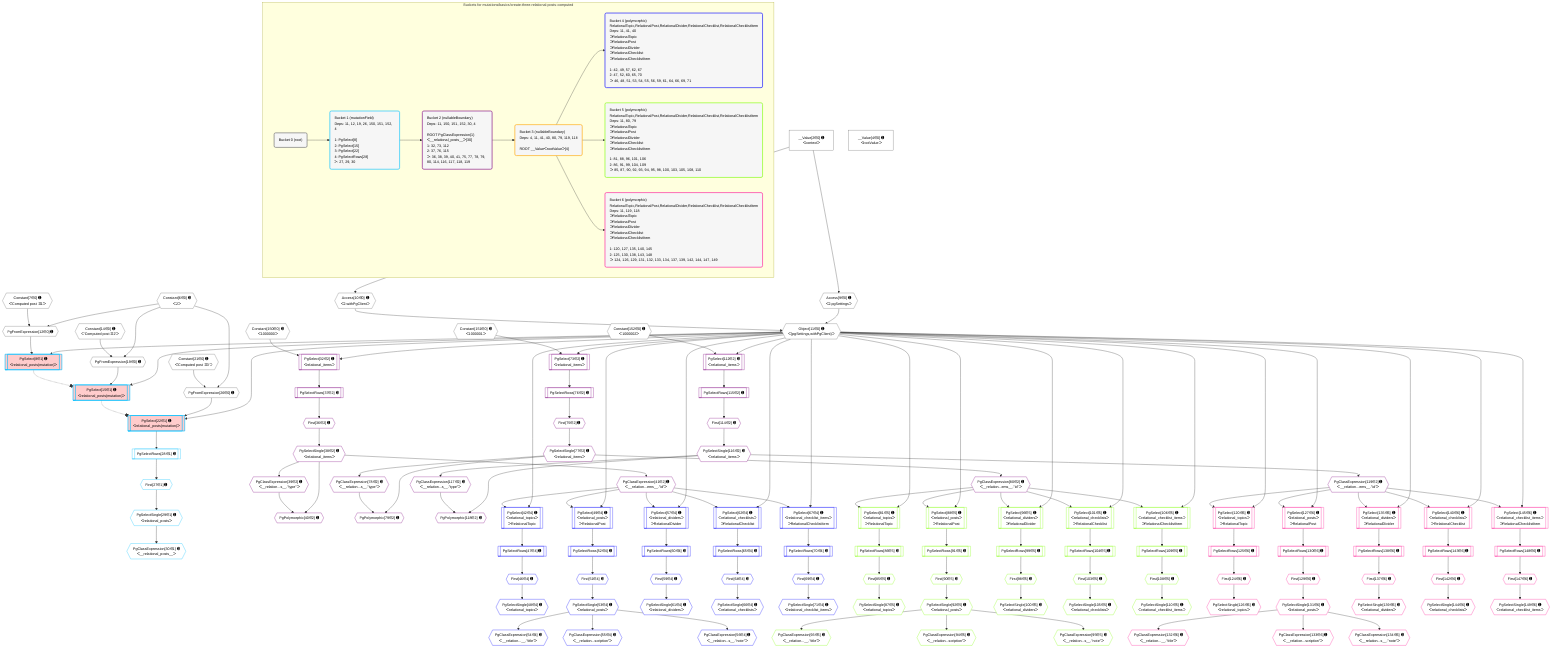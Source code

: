 %%{init: {'themeVariables': { 'fontSize': '12px'}}}%%
graph TD
    classDef path fill:#eee,stroke:#000,color:#000
    classDef plan fill:#fff,stroke-width:1px,color:#000
    classDef itemplan fill:#fff,stroke-width:2px,color:#000
    classDef unbatchedplan fill:#dff,stroke-width:1px,color:#000
    classDef sideeffectplan fill:#fcc,stroke-width:2px,color:#000
    classDef bucket fill:#f6f6f6,color:#000,stroke-width:2px,text-align:left


    %% plan dependencies
    Object11{{"Object[11∈0] ➊<br />ᐸ{pgSettings,withPgClient}ᐳ"}}:::plan
    Access9{{"Access[9∈0] ➊<br />ᐸ2.pgSettingsᐳ"}}:::plan
    Access10{{"Access[10∈0] ➊<br />ᐸ2.withPgClientᐳ"}}:::plan
    Access9 & Access10 --> Object11
    PgFromExpression12{{"PgFromExpression[12∈0] ➊"}}:::plan
    Constant6{{"Constant[6∈0] ➊<br />ᐸ2ᐳ"}}:::plan
    Constant7{{"Constant[7∈0] ➊<br />ᐸ'Computed post ꖛ1'ᐳ"}}:::plan
    Constant6 & Constant7 --> PgFromExpression12
    PgFromExpression19{{"PgFromExpression[19∈0] ➊"}}:::plan
    Constant14{{"Constant[14∈0] ➊<br />ᐸ'Computed post ꖛ2'ᐳ"}}:::plan
    Constant6 & Constant14 --> PgFromExpression19
    PgFromExpression26{{"PgFromExpression[26∈0] ➊"}}:::plan
    Constant21{{"Constant[21∈0] ➊<br />ᐸ'Computed post ꖛ3'ᐳ"}}:::plan
    Constant6 & Constant21 --> PgFromExpression26
    __Value2["__Value[2∈0] ➊<br />ᐸcontextᐳ"]:::plan
    __Value2 --> Access9
    __Value2 --> Access10
    __Value4["__Value[4∈0] ➊<br />ᐸrootValueᐳ"]:::plan
    Constant150{{"Constant[150∈0] ➊<br />ᐸ1000000ᐳ"}}:::plan
    Constant151{{"Constant[151∈0] ➊<br />ᐸ1000001ᐳ"}}:::plan
    Constant152{{"Constant[152∈0] ➊<br />ᐸ1000002ᐳ"}}:::plan
    PgSelect8[["PgSelect[8∈1] ➊<br />ᐸrelational_posts(mutation)ᐳ"]]:::sideeffectplan
    Object11 & PgFromExpression12 --> PgSelect8
    PgSelect15[["PgSelect[15∈1] ➊<br />ᐸrelational_posts(mutation)ᐳ"]]:::sideeffectplan
    Object11 & PgFromExpression19 --> PgSelect15
    PgSelect22[["PgSelect[22∈1] ➊<br />ᐸrelational_posts(mutation)ᐳ"]]:::sideeffectplan
    Object11 & PgFromExpression26 --> PgSelect22
    First27{{"First[27∈1] ➊"}}:::plan
    PgSelectRows28[["PgSelectRows[28∈1] ➊"]]:::plan
    PgSelectRows28 --> First27
    PgSelect22 --> PgSelectRows28
    PgSelectSingle29{{"PgSelectSingle[29∈1] ➊<br />ᐸrelational_postsᐳ"}}:::plan
    First27 --> PgSelectSingle29
    PgClassExpression30{{"PgClassExpression[30∈1] ➊<br />ᐸ__relational_posts__ᐳ"}}:::plan
    PgSelectSingle29 --> PgClassExpression30
    PgSelect32[["PgSelect[32∈2] ➊<br />ᐸrelational_itemsᐳ"]]:::plan
    Object11 & Constant150 --> PgSelect32
    PgPolymorphic40{{"PgPolymorphic[40∈2] ➊"}}:::plan
    PgSelectSingle38{{"PgSelectSingle[38∈2] ➊<br />ᐸrelational_itemsᐳ"}}:::plan
    PgClassExpression39{{"PgClassExpression[39∈2] ➊<br />ᐸ__relation...s__.”type”ᐳ"}}:::plan
    PgSelectSingle38 & PgClassExpression39 --> PgPolymorphic40
    PgSelect73[["PgSelect[73∈2] ➊<br />ᐸrelational_itemsᐳ"]]:::plan
    Object11 & Constant151 --> PgSelect73
    PgPolymorphic79{{"PgPolymorphic[79∈2] ➊"}}:::plan
    PgSelectSingle77{{"PgSelectSingle[77∈2] ➊<br />ᐸrelational_itemsᐳ"}}:::plan
    PgClassExpression78{{"PgClassExpression[78∈2] ➊<br />ᐸ__relation...s__.”type”ᐳ"}}:::plan
    PgSelectSingle77 & PgClassExpression78 --> PgPolymorphic79
    PgSelect112[["PgSelect[112∈2] ➊<br />ᐸrelational_itemsᐳ"]]:::plan
    Object11 & Constant152 --> PgSelect112
    PgPolymorphic118{{"PgPolymorphic[118∈2] ➊"}}:::plan
    PgSelectSingle116{{"PgSelectSingle[116∈2] ➊<br />ᐸrelational_itemsᐳ"}}:::plan
    PgClassExpression117{{"PgClassExpression[117∈2] ➊<br />ᐸ__relation...s__.”type”ᐳ"}}:::plan
    PgSelectSingle116 & PgClassExpression117 --> PgPolymorphic118
    First36{{"First[36∈2] ➊"}}:::plan
    PgSelectRows37[["PgSelectRows[37∈2] ➊"]]:::plan
    PgSelectRows37 --> First36
    PgSelect32 --> PgSelectRows37
    First36 --> PgSelectSingle38
    PgSelectSingle38 --> PgClassExpression39
    PgClassExpression41{{"PgClassExpression[41∈2] ➊<br />ᐸ__relation...ems__.”id”ᐳ"}}:::plan
    PgSelectSingle38 --> PgClassExpression41
    First75{{"First[75∈2] ➊"}}:::plan
    PgSelectRows76[["PgSelectRows[76∈2] ➊"]]:::plan
    PgSelectRows76 --> First75
    PgSelect73 --> PgSelectRows76
    First75 --> PgSelectSingle77
    PgSelectSingle77 --> PgClassExpression78
    PgClassExpression80{{"PgClassExpression[80∈2] ➊<br />ᐸ__relation...ems__.”id”ᐳ"}}:::plan
    PgSelectSingle77 --> PgClassExpression80
    First114{{"First[114∈2] ➊"}}:::plan
    PgSelectRows115[["PgSelectRows[115∈2] ➊"]]:::plan
    PgSelectRows115 --> First114
    PgSelect112 --> PgSelectRows115
    First114 --> PgSelectSingle116
    PgSelectSingle116 --> PgClassExpression117
    PgClassExpression119{{"PgClassExpression[119∈2] ➊<br />ᐸ__relation...ems__.”id”ᐳ"}}:::plan
    PgSelectSingle116 --> PgClassExpression119
    PgSelect42[["PgSelect[42∈4] ➊<br />ᐸrelational_topicsᐳ<br />ᐳRelationalTopic"]]:::plan
    Object11 & PgClassExpression41 --> PgSelect42
    PgSelect49[["PgSelect[49∈4] ➊<br />ᐸrelational_postsᐳ<br />ᐳRelationalPost"]]:::plan
    Object11 & PgClassExpression41 --> PgSelect49
    PgSelect57[["PgSelect[57∈4] ➊<br />ᐸrelational_dividersᐳ<br />ᐳRelationalDivider"]]:::plan
    Object11 & PgClassExpression41 --> PgSelect57
    PgSelect62[["PgSelect[62∈4] ➊<br />ᐸrelational_checklistsᐳ<br />ᐳRelationalChecklist"]]:::plan
    Object11 & PgClassExpression41 --> PgSelect62
    PgSelect67[["PgSelect[67∈4] ➊<br />ᐸrelational_checklist_itemsᐳ<br />ᐳRelationalChecklistItem"]]:::plan
    Object11 & PgClassExpression41 --> PgSelect67
    First46{{"First[46∈4] ➊"}}:::plan
    PgSelectRows47[["PgSelectRows[47∈4] ➊"]]:::plan
    PgSelectRows47 --> First46
    PgSelect42 --> PgSelectRows47
    PgSelectSingle48{{"PgSelectSingle[48∈4] ➊<br />ᐸrelational_topicsᐳ"}}:::plan
    First46 --> PgSelectSingle48
    First51{{"First[51∈4] ➊"}}:::plan
    PgSelectRows52[["PgSelectRows[52∈4] ➊"]]:::plan
    PgSelectRows52 --> First51
    PgSelect49 --> PgSelectRows52
    PgSelectSingle53{{"PgSelectSingle[53∈4] ➊<br />ᐸrelational_postsᐳ"}}:::plan
    First51 --> PgSelectSingle53
    PgClassExpression54{{"PgClassExpression[54∈4] ➊<br />ᐸ__relation...__.”title”ᐳ"}}:::plan
    PgSelectSingle53 --> PgClassExpression54
    PgClassExpression55{{"PgClassExpression[55∈4] ➊<br />ᐸ__relation...scription”ᐳ"}}:::plan
    PgSelectSingle53 --> PgClassExpression55
    PgClassExpression56{{"PgClassExpression[56∈4] ➊<br />ᐸ__relation...s__.”note”ᐳ"}}:::plan
    PgSelectSingle53 --> PgClassExpression56
    First59{{"First[59∈4] ➊"}}:::plan
    PgSelectRows60[["PgSelectRows[60∈4] ➊"]]:::plan
    PgSelectRows60 --> First59
    PgSelect57 --> PgSelectRows60
    PgSelectSingle61{{"PgSelectSingle[61∈4] ➊<br />ᐸrelational_dividersᐳ"}}:::plan
    First59 --> PgSelectSingle61
    First64{{"First[64∈4] ➊"}}:::plan
    PgSelectRows65[["PgSelectRows[65∈4] ➊"]]:::plan
    PgSelectRows65 --> First64
    PgSelect62 --> PgSelectRows65
    PgSelectSingle66{{"PgSelectSingle[66∈4] ➊<br />ᐸrelational_checklistsᐳ"}}:::plan
    First64 --> PgSelectSingle66
    First69{{"First[69∈4] ➊"}}:::plan
    PgSelectRows70[["PgSelectRows[70∈4] ➊"]]:::plan
    PgSelectRows70 --> First69
    PgSelect67 --> PgSelectRows70
    PgSelectSingle71{{"PgSelectSingle[71∈4] ➊<br />ᐸrelational_checklist_itemsᐳ"}}:::plan
    First69 --> PgSelectSingle71
    PgSelect81[["PgSelect[81∈5] ➊<br />ᐸrelational_topicsᐳ<br />ᐳRelationalTopic"]]:::plan
    Object11 & PgClassExpression80 --> PgSelect81
    PgSelect88[["PgSelect[88∈5] ➊<br />ᐸrelational_postsᐳ<br />ᐳRelationalPost"]]:::plan
    Object11 & PgClassExpression80 --> PgSelect88
    PgSelect96[["PgSelect[96∈5] ➊<br />ᐸrelational_dividersᐳ<br />ᐳRelationalDivider"]]:::plan
    Object11 & PgClassExpression80 --> PgSelect96
    PgSelect101[["PgSelect[101∈5] ➊<br />ᐸrelational_checklistsᐳ<br />ᐳRelationalChecklist"]]:::plan
    Object11 & PgClassExpression80 --> PgSelect101
    PgSelect106[["PgSelect[106∈5] ➊<br />ᐸrelational_checklist_itemsᐳ<br />ᐳRelationalChecklistItem"]]:::plan
    Object11 & PgClassExpression80 --> PgSelect106
    First85{{"First[85∈5] ➊"}}:::plan
    PgSelectRows86[["PgSelectRows[86∈5] ➊"]]:::plan
    PgSelectRows86 --> First85
    PgSelect81 --> PgSelectRows86
    PgSelectSingle87{{"PgSelectSingle[87∈5] ➊<br />ᐸrelational_topicsᐳ"}}:::plan
    First85 --> PgSelectSingle87
    First90{{"First[90∈5] ➊"}}:::plan
    PgSelectRows91[["PgSelectRows[91∈5] ➊"]]:::plan
    PgSelectRows91 --> First90
    PgSelect88 --> PgSelectRows91
    PgSelectSingle92{{"PgSelectSingle[92∈5] ➊<br />ᐸrelational_postsᐳ"}}:::plan
    First90 --> PgSelectSingle92
    PgClassExpression93{{"PgClassExpression[93∈5] ➊<br />ᐸ__relation...__.”title”ᐳ"}}:::plan
    PgSelectSingle92 --> PgClassExpression93
    PgClassExpression94{{"PgClassExpression[94∈5] ➊<br />ᐸ__relation...scription”ᐳ"}}:::plan
    PgSelectSingle92 --> PgClassExpression94
    PgClassExpression95{{"PgClassExpression[95∈5] ➊<br />ᐸ__relation...s__.”note”ᐳ"}}:::plan
    PgSelectSingle92 --> PgClassExpression95
    First98{{"First[98∈5] ➊"}}:::plan
    PgSelectRows99[["PgSelectRows[99∈5] ➊"]]:::plan
    PgSelectRows99 --> First98
    PgSelect96 --> PgSelectRows99
    PgSelectSingle100{{"PgSelectSingle[100∈5] ➊<br />ᐸrelational_dividersᐳ"}}:::plan
    First98 --> PgSelectSingle100
    First103{{"First[103∈5] ➊"}}:::plan
    PgSelectRows104[["PgSelectRows[104∈5] ➊"]]:::plan
    PgSelectRows104 --> First103
    PgSelect101 --> PgSelectRows104
    PgSelectSingle105{{"PgSelectSingle[105∈5] ➊<br />ᐸrelational_checklistsᐳ"}}:::plan
    First103 --> PgSelectSingle105
    First108{{"First[108∈5] ➊"}}:::plan
    PgSelectRows109[["PgSelectRows[109∈5] ➊"]]:::plan
    PgSelectRows109 --> First108
    PgSelect106 --> PgSelectRows109
    PgSelectSingle110{{"PgSelectSingle[110∈5] ➊<br />ᐸrelational_checklist_itemsᐳ"}}:::plan
    First108 --> PgSelectSingle110
    PgSelect120[["PgSelect[120∈6] ➊<br />ᐸrelational_topicsᐳ<br />ᐳRelationalTopic"]]:::plan
    Object11 & PgClassExpression119 --> PgSelect120
    PgSelect127[["PgSelect[127∈6] ➊<br />ᐸrelational_postsᐳ<br />ᐳRelationalPost"]]:::plan
    Object11 & PgClassExpression119 --> PgSelect127
    PgSelect135[["PgSelect[135∈6] ➊<br />ᐸrelational_dividersᐳ<br />ᐳRelationalDivider"]]:::plan
    Object11 & PgClassExpression119 --> PgSelect135
    PgSelect140[["PgSelect[140∈6] ➊<br />ᐸrelational_checklistsᐳ<br />ᐳRelationalChecklist"]]:::plan
    Object11 & PgClassExpression119 --> PgSelect140
    PgSelect145[["PgSelect[145∈6] ➊<br />ᐸrelational_checklist_itemsᐳ<br />ᐳRelationalChecklistItem"]]:::plan
    Object11 & PgClassExpression119 --> PgSelect145
    First124{{"First[124∈6] ➊"}}:::plan
    PgSelectRows125[["PgSelectRows[125∈6] ➊"]]:::plan
    PgSelectRows125 --> First124
    PgSelect120 --> PgSelectRows125
    PgSelectSingle126{{"PgSelectSingle[126∈6] ➊<br />ᐸrelational_topicsᐳ"}}:::plan
    First124 --> PgSelectSingle126
    First129{{"First[129∈6] ➊"}}:::plan
    PgSelectRows130[["PgSelectRows[130∈6] ➊"]]:::plan
    PgSelectRows130 --> First129
    PgSelect127 --> PgSelectRows130
    PgSelectSingle131{{"PgSelectSingle[131∈6] ➊<br />ᐸrelational_postsᐳ"}}:::plan
    First129 --> PgSelectSingle131
    PgClassExpression132{{"PgClassExpression[132∈6] ➊<br />ᐸ__relation...__.”title”ᐳ"}}:::plan
    PgSelectSingle131 --> PgClassExpression132
    PgClassExpression133{{"PgClassExpression[133∈6] ➊<br />ᐸ__relation...scription”ᐳ"}}:::plan
    PgSelectSingle131 --> PgClassExpression133
    PgClassExpression134{{"PgClassExpression[134∈6] ➊<br />ᐸ__relation...s__.”note”ᐳ"}}:::plan
    PgSelectSingle131 --> PgClassExpression134
    First137{{"First[137∈6] ➊"}}:::plan
    PgSelectRows138[["PgSelectRows[138∈6] ➊"]]:::plan
    PgSelectRows138 --> First137
    PgSelect135 --> PgSelectRows138
    PgSelectSingle139{{"PgSelectSingle[139∈6] ➊<br />ᐸrelational_dividersᐳ"}}:::plan
    First137 --> PgSelectSingle139
    First142{{"First[142∈6] ➊"}}:::plan
    PgSelectRows143[["PgSelectRows[143∈6] ➊"]]:::plan
    PgSelectRows143 --> First142
    PgSelect140 --> PgSelectRows143
    PgSelectSingle144{{"PgSelectSingle[144∈6] ➊<br />ᐸrelational_checklistsᐳ"}}:::plan
    First142 --> PgSelectSingle144
    First147{{"First[147∈6] ➊"}}:::plan
    PgSelectRows148[["PgSelectRows[148∈6] ➊"]]:::plan
    PgSelectRows148 --> First147
    PgSelect145 --> PgSelectRows148
    PgSelectSingle149{{"PgSelectSingle[149∈6] ➊<br />ᐸrelational_checklist_itemsᐳ"}}:::plan
    First147 --> PgSelectSingle149

    %% define steps

    %% implicit side effects
    PgSelect8 -.-o PgSelect15
    PgSelect15 -.-o PgSelect22

    subgraph "Buckets for mutations/basics/create-three-relational-posts-computed"
    Bucket0("Bucket 0 (root)"):::bucket
    classDef bucket0 stroke:#696969
    class Bucket0,__Value2,__Value4,Constant6,Constant7,Access9,Access10,Object11,PgFromExpression12,Constant14,PgFromExpression19,Constant21,PgFromExpression26,Constant150,Constant151,Constant152 bucket0
    Bucket1("Bucket 1 (mutationField)<br />Deps: 11, 12, 19, 26, 150, 151, 152, 4<br /><br />1: PgSelect[8]<br />2: PgSelect[15]<br />3: PgSelect[22]<br />4: PgSelectRows[28]<br />ᐳ: 27, 29, 30"):::bucket
    classDef bucket1 stroke:#00bfff
    class Bucket1,PgSelect8,PgSelect15,PgSelect22,First27,PgSelectRows28,PgSelectSingle29,PgClassExpression30 bucket1
    Bucket2("Bucket 2 (nullableBoundary)<br />Deps: 11, 150, 151, 152, 30, 4<br /><br />ROOT PgClassExpression{1}ᐸ__relational_posts__ᐳ[30]<br />1: 32, 73, 112<br />2: 37, 76, 115<br />ᐳ: 36, 38, 39, 40, 41, 75, 77, 78, 79, 80, 114, 116, 117, 118, 119"):::bucket
    classDef bucket2 stroke:#7f007f
    class Bucket2,PgSelect32,First36,PgSelectRows37,PgSelectSingle38,PgClassExpression39,PgPolymorphic40,PgClassExpression41,PgSelect73,First75,PgSelectRows76,PgSelectSingle77,PgClassExpression78,PgPolymorphic79,PgClassExpression80,PgSelect112,First114,PgSelectRows115,PgSelectSingle116,PgClassExpression117,PgPolymorphic118,PgClassExpression119 bucket2
    Bucket3("Bucket 3 (nullableBoundary)<br />Deps: 4, 11, 41, 40, 80, 79, 119, 118<br /><br />ROOT __ValueᐸrootValueᐳ[4]"):::bucket
    classDef bucket3 stroke:#ffa500
    class Bucket3 bucket3
    Bucket4("Bucket 4 (polymorphic)<br />RelationalTopic,RelationalPost,RelationalDivider,RelationalChecklist,RelationalChecklistItem<br />Deps: 11, 41, 40<br />ᐳRelationalTopic<br />ᐳRelationalPost<br />ᐳRelationalDivider<br />ᐳRelationalChecklist<br />ᐳRelationalChecklistItem<br /><br />1: 42, 49, 57, 62, 67<br />2: 47, 52, 60, 65, 70<br />ᐳ: 46, 48, 51, 53, 54, 55, 56, 59, 61, 64, 66, 69, 71"):::bucket
    classDef bucket4 stroke:#0000ff
    class Bucket4,PgSelect42,First46,PgSelectRows47,PgSelectSingle48,PgSelect49,First51,PgSelectRows52,PgSelectSingle53,PgClassExpression54,PgClassExpression55,PgClassExpression56,PgSelect57,First59,PgSelectRows60,PgSelectSingle61,PgSelect62,First64,PgSelectRows65,PgSelectSingle66,PgSelect67,First69,PgSelectRows70,PgSelectSingle71 bucket4
    Bucket5("Bucket 5 (polymorphic)<br />RelationalTopic,RelationalPost,RelationalDivider,RelationalChecklist,RelationalChecklistItem<br />Deps: 11, 80, 79<br />ᐳRelationalTopic<br />ᐳRelationalPost<br />ᐳRelationalDivider<br />ᐳRelationalChecklist<br />ᐳRelationalChecklistItem<br /><br />1: 81, 88, 96, 101, 106<br />2: 86, 91, 99, 104, 109<br />ᐳ: 85, 87, 90, 92, 93, 94, 95, 98, 100, 103, 105, 108, 110"):::bucket
    classDef bucket5 stroke:#7fff00
    class Bucket5,PgSelect81,First85,PgSelectRows86,PgSelectSingle87,PgSelect88,First90,PgSelectRows91,PgSelectSingle92,PgClassExpression93,PgClassExpression94,PgClassExpression95,PgSelect96,First98,PgSelectRows99,PgSelectSingle100,PgSelect101,First103,PgSelectRows104,PgSelectSingle105,PgSelect106,First108,PgSelectRows109,PgSelectSingle110 bucket5
    Bucket6("Bucket 6 (polymorphic)<br />RelationalTopic,RelationalPost,RelationalDivider,RelationalChecklist,RelationalChecklistItem<br />Deps: 11, 119, 118<br />ᐳRelationalTopic<br />ᐳRelationalPost<br />ᐳRelationalDivider<br />ᐳRelationalChecklist<br />ᐳRelationalChecklistItem<br /><br />1: 120, 127, 135, 140, 145<br />2: 125, 130, 138, 143, 148<br />ᐳ: 124, 126, 129, 131, 132, 133, 134, 137, 139, 142, 144, 147, 149"):::bucket
    classDef bucket6 stroke:#ff1493
    class Bucket6,PgSelect120,First124,PgSelectRows125,PgSelectSingle126,PgSelect127,First129,PgSelectRows130,PgSelectSingle131,PgClassExpression132,PgClassExpression133,PgClassExpression134,PgSelect135,First137,PgSelectRows138,PgSelectSingle139,PgSelect140,First142,PgSelectRows143,PgSelectSingle144,PgSelect145,First147,PgSelectRows148,PgSelectSingle149 bucket6
    Bucket0 --> Bucket1
    Bucket1 --> Bucket2
    Bucket2 --> Bucket3
    Bucket3 --> Bucket4 & Bucket5 & Bucket6
    end